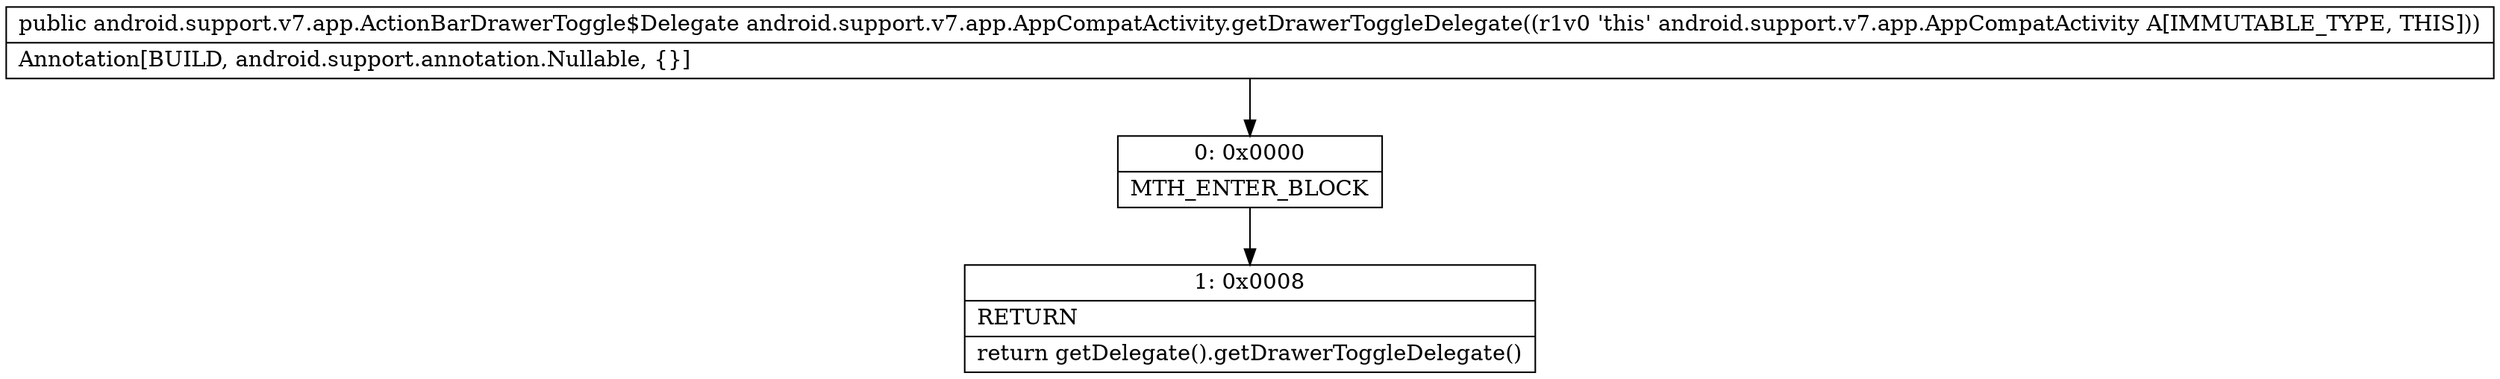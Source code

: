 digraph "CFG forandroid.support.v7.app.AppCompatActivity.getDrawerToggleDelegate()Landroid\/support\/v7\/app\/ActionBarDrawerToggle$Delegate;" {
Node_0 [shape=record,label="{0\:\ 0x0000|MTH_ENTER_BLOCK\l}"];
Node_1 [shape=record,label="{1\:\ 0x0008|RETURN\l|return getDelegate().getDrawerToggleDelegate()\l}"];
MethodNode[shape=record,label="{public android.support.v7.app.ActionBarDrawerToggle$Delegate android.support.v7.app.AppCompatActivity.getDrawerToggleDelegate((r1v0 'this' android.support.v7.app.AppCompatActivity A[IMMUTABLE_TYPE, THIS]))  | Annotation[BUILD, android.support.annotation.Nullable, \{\}]\l}"];
MethodNode -> Node_0;
Node_0 -> Node_1;
}

